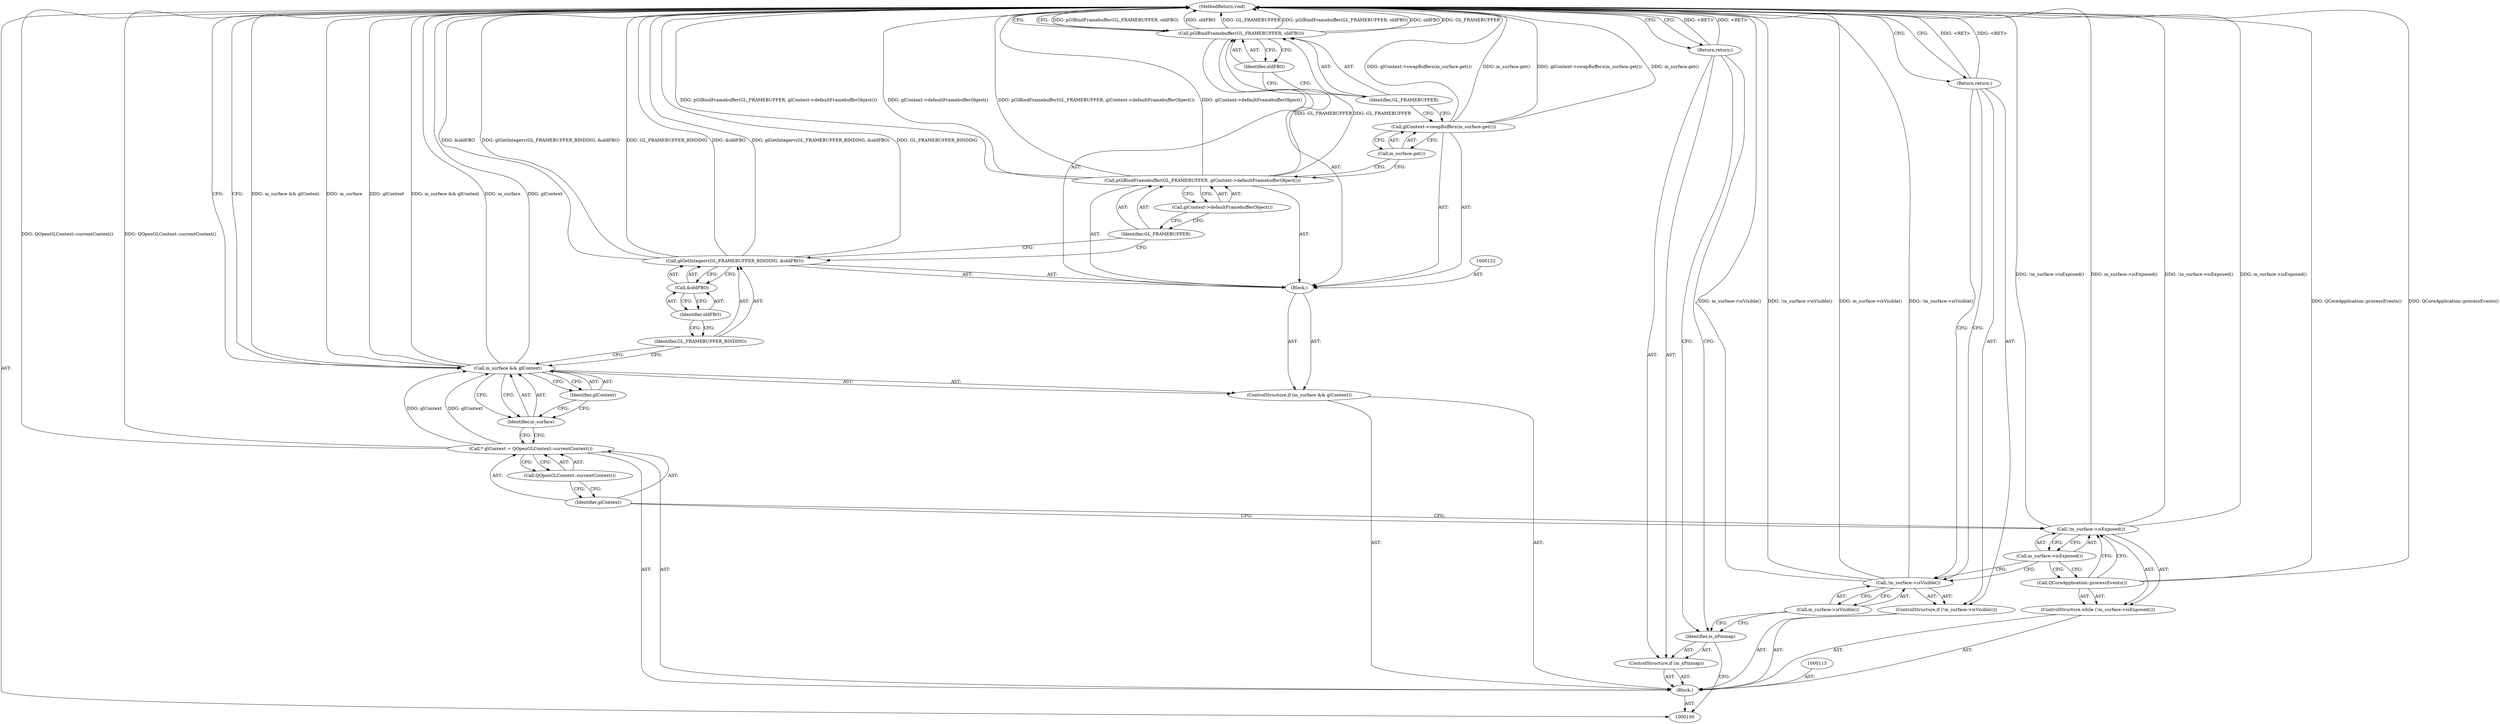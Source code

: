 digraph "1_Chrome_4da7eefcaad044a6f919947a2a0e3d4fed87834c_6" {
"1000135" [label="(MethodReturn,void)"];
"1000112" [label="(Call,QCoreApplication::processEvents())"];
"1000114" [label="(Call,* glContext = QOpenGLContext::currentContext())"];
"1000115" [label="(Identifier,glContext)"];
"1000116" [label="(Call,QOpenGLContext::currentContext())"];
"1000118" [label="(Call,m_surface && glContext)"];
"1000119" [label="(Identifier,m_surface)"];
"1000120" [label="(Identifier,glContext)"];
"1000117" [label="(ControlStructure,if (m_surface && glContext))"];
"1000121" [label="(Block,)"];
"1000123" [label="(Call,glGetIntegerv(GL_FRAMEBUFFER_BINDING, &oldFBO))"];
"1000124" [label="(Identifier,GL_FRAMEBUFFER_BINDING)"];
"1000125" [label="(Call,&oldFBO)"];
"1000126" [label="(Identifier,oldFBO)"];
"1000127" [label="(Call,pGlBindFramebuffer(GL_FRAMEBUFFER, glContext->defaultFramebufferObject()))"];
"1000128" [label="(Identifier,GL_FRAMEBUFFER)"];
"1000129" [label="(Call,glContext->defaultFramebufferObject())"];
"1000130" [label="(Call,glContext->swapBuffers(m_surface.get()))"];
"1000131" [label="(Call,m_surface.get())"];
"1000132" [label="(Call,pGlBindFramebuffer(GL_FRAMEBUFFER, oldFBO))"];
"1000133" [label="(Identifier,GL_FRAMEBUFFER)"];
"1000134" [label="(Identifier,oldFBO)"];
"1000101" [label="(Block,)"];
"1000103" [label="(Identifier,m_xPixmap)"];
"1000102" [label="(ControlStructure,if (m_xPixmap))"];
"1000104" [label="(Return,return;)"];
"1000106" [label="(Call,!m_surface->isVisible())"];
"1000107" [label="(Call,m_surface->isVisible())"];
"1000105" [label="(ControlStructure,if (!m_surface->isVisible()))"];
"1000108" [label="(Return,return;)"];
"1000110" [label="(Call,!m_surface->isExposed())"];
"1000111" [label="(Call,m_surface->isExposed())"];
"1000109" [label="(ControlStructure,while (!m_surface->isExposed()))"];
"1000135" -> "1000100"  [label="AST: "];
"1000135" -> "1000104"  [label="CFG: "];
"1000135" -> "1000108"  [label="CFG: "];
"1000135" -> "1000132"  [label="CFG: "];
"1000135" -> "1000118"  [label="CFG: "];
"1000108" -> "1000135"  [label="DDG: <RET>"];
"1000130" -> "1000135"  [label="DDG: glContext->swapBuffers(m_surface.get())"];
"1000130" -> "1000135"  [label="DDG: m_surface.get()"];
"1000123" -> "1000135"  [label="DDG: &oldFBO"];
"1000123" -> "1000135"  [label="DDG: glGetIntegerv(GL_FRAMEBUFFER_BINDING, &oldFBO)"];
"1000123" -> "1000135"  [label="DDG: GL_FRAMEBUFFER_BINDING"];
"1000106" -> "1000135"  [label="DDG: m_surface->isVisible()"];
"1000106" -> "1000135"  [label="DDG: !m_surface->isVisible()"];
"1000127" -> "1000135"  [label="DDG: pGlBindFramebuffer(GL_FRAMEBUFFER, glContext->defaultFramebufferObject())"];
"1000127" -> "1000135"  [label="DDG: glContext->defaultFramebufferObject()"];
"1000118" -> "1000135"  [label="DDG: m_surface && glContext"];
"1000118" -> "1000135"  [label="DDG: m_surface"];
"1000118" -> "1000135"  [label="DDG: glContext"];
"1000132" -> "1000135"  [label="DDG: pGlBindFramebuffer(GL_FRAMEBUFFER, oldFBO)"];
"1000132" -> "1000135"  [label="DDG: oldFBO"];
"1000132" -> "1000135"  [label="DDG: GL_FRAMEBUFFER"];
"1000112" -> "1000135"  [label="DDG: QCoreApplication::processEvents()"];
"1000110" -> "1000135"  [label="DDG: !m_surface->isExposed()"];
"1000110" -> "1000135"  [label="DDG: m_surface->isExposed()"];
"1000114" -> "1000135"  [label="DDG: QOpenGLContext::currentContext()"];
"1000104" -> "1000135"  [label="DDG: <RET>"];
"1000112" -> "1000109"  [label="AST: "];
"1000112" -> "1000110"  [label="CFG: "];
"1000111" -> "1000112"  [label="CFG: "];
"1000112" -> "1000135"  [label="DDG: QCoreApplication::processEvents()"];
"1000114" -> "1000101"  [label="AST: "];
"1000114" -> "1000116"  [label="CFG: "];
"1000115" -> "1000114"  [label="AST: "];
"1000116" -> "1000114"  [label="AST: "];
"1000119" -> "1000114"  [label="CFG: "];
"1000114" -> "1000135"  [label="DDG: QOpenGLContext::currentContext()"];
"1000114" -> "1000118"  [label="DDG: glContext"];
"1000115" -> "1000114"  [label="AST: "];
"1000115" -> "1000110"  [label="CFG: "];
"1000116" -> "1000115"  [label="CFG: "];
"1000116" -> "1000114"  [label="AST: "];
"1000116" -> "1000115"  [label="CFG: "];
"1000114" -> "1000116"  [label="CFG: "];
"1000118" -> "1000117"  [label="AST: "];
"1000118" -> "1000119"  [label="CFG: "];
"1000118" -> "1000120"  [label="CFG: "];
"1000119" -> "1000118"  [label="AST: "];
"1000120" -> "1000118"  [label="AST: "];
"1000124" -> "1000118"  [label="CFG: "];
"1000135" -> "1000118"  [label="CFG: "];
"1000118" -> "1000135"  [label="DDG: m_surface && glContext"];
"1000118" -> "1000135"  [label="DDG: m_surface"];
"1000118" -> "1000135"  [label="DDG: glContext"];
"1000114" -> "1000118"  [label="DDG: glContext"];
"1000119" -> "1000118"  [label="AST: "];
"1000119" -> "1000114"  [label="CFG: "];
"1000120" -> "1000119"  [label="CFG: "];
"1000118" -> "1000119"  [label="CFG: "];
"1000120" -> "1000118"  [label="AST: "];
"1000120" -> "1000119"  [label="CFG: "];
"1000118" -> "1000120"  [label="CFG: "];
"1000117" -> "1000101"  [label="AST: "];
"1000118" -> "1000117"  [label="AST: "];
"1000121" -> "1000117"  [label="AST: "];
"1000121" -> "1000117"  [label="AST: "];
"1000122" -> "1000121"  [label="AST: "];
"1000123" -> "1000121"  [label="AST: "];
"1000127" -> "1000121"  [label="AST: "];
"1000130" -> "1000121"  [label="AST: "];
"1000132" -> "1000121"  [label="AST: "];
"1000123" -> "1000121"  [label="AST: "];
"1000123" -> "1000125"  [label="CFG: "];
"1000124" -> "1000123"  [label="AST: "];
"1000125" -> "1000123"  [label="AST: "];
"1000128" -> "1000123"  [label="CFG: "];
"1000123" -> "1000135"  [label="DDG: &oldFBO"];
"1000123" -> "1000135"  [label="DDG: glGetIntegerv(GL_FRAMEBUFFER_BINDING, &oldFBO)"];
"1000123" -> "1000135"  [label="DDG: GL_FRAMEBUFFER_BINDING"];
"1000124" -> "1000123"  [label="AST: "];
"1000124" -> "1000118"  [label="CFG: "];
"1000126" -> "1000124"  [label="CFG: "];
"1000125" -> "1000123"  [label="AST: "];
"1000125" -> "1000126"  [label="CFG: "];
"1000126" -> "1000125"  [label="AST: "];
"1000123" -> "1000125"  [label="CFG: "];
"1000126" -> "1000125"  [label="AST: "];
"1000126" -> "1000124"  [label="CFG: "];
"1000125" -> "1000126"  [label="CFG: "];
"1000127" -> "1000121"  [label="AST: "];
"1000127" -> "1000129"  [label="CFG: "];
"1000128" -> "1000127"  [label="AST: "];
"1000129" -> "1000127"  [label="AST: "];
"1000131" -> "1000127"  [label="CFG: "];
"1000127" -> "1000135"  [label="DDG: pGlBindFramebuffer(GL_FRAMEBUFFER, glContext->defaultFramebufferObject())"];
"1000127" -> "1000135"  [label="DDG: glContext->defaultFramebufferObject()"];
"1000127" -> "1000132"  [label="DDG: GL_FRAMEBUFFER"];
"1000128" -> "1000127"  [label="AST: "];
"1000128" -> "1000123"  [label="CFG: "];
"1000129" -> "1000128"  [label="CFG: "];
"1000129" -> "1000127"  [label="AST: "];
"1000129" -> "1000128"  [label="CFG: "];
"1000127" -> "1000129"  [label="CFG: "];
"1000130" -> "1000121"  [label="AST: "];
"1000130" -> "1000131"  [label="CFG: "];
"1000131" -> "1000130"  [label="AST: "];
"1000133" -> "1000130"  [label="CFG: "];
"1000130" -> "1000135"  [label="DDG: glContext->swapBuffers(m_surface.get())"];
"1000130" -> "1000135"  [label="DDG: m_surface.get()"];
"1000131" -> "1000130"  [label="AST: "];
"1000131" -> "1000127"  [label="CFG: "];
"1000130" -> "1000131"  [label="CFG: "];
"1000132" -> "1000121"  [label="AST: "];
"1000132" -> "1000134"  [label="CFG: "];
"1000133" -> "1000132"  [label="AST: "];
"1000134" -> "1000132"  [label="AST: "];
"1000135" -> "1000132"  [label="CFG: "];
"1000132" -> "1000135"  [label="DDG: pGlBindFramebuffer(GL_FRAMEBUFFER, oldFBO)"];
"1000132" -> "1000135"  [label="DDG: oldFBO"];
"1000132" -> "1000135"  [label="DDG: GL_FRAMEBUFFER"];
"1000127" -> "1000132"  [label="DDG: GL_FRAMEBUFFER"];
"1000133" -> "1000132"  [label="AST: "];
"1000133" -> "1000130"  [label="CFG: "];
"1000134" -> "1000133"  [label="CFG: "];
"1000134" -> "1000132"  [label="AST: "];
"1000134" -> "1000133"  [label="CFG: "];
"1000132" -> "1000134"  [label="CFG: "];
"1000101" -> "1000100"  [label="AST: "];
"1000102" -> "1000101"  [label="AST: "];
"1000105" -> "1000101"  [label="AST: "];
"1000109" -> "1000101"  [label="AST: "];
"1000113" -> "1000101"  [label="AST: "];
"1000114" -> "1000101"  [label="AST: "];
"1000117" -> "1000101"  [label="AST: "];
"1000103" -> "1000102"  [label="AST: "];
"1000103" -> "1000100"  [label="CFG: "];
"1000104" -> "1000103"  [label="CFG: "];
"1000107" -> "1000103"  [label="CFG: "];
"1000102" -> "1000101"  [label="AST: "];
"1000103" -> "1000102"  [label="AST: "];
"1000104" -> "1000102"  [label="AST: "];
"1000104" -> "1000102"  [label="AST: "];
"1000104" -> "1000103"  [label="CFG: "];
"1000135" -> "1000104"  [label="CFG: "];
"1000104" -> "1000135"  [label="DDG: <RET>"];
"1000106" -> "1000105"  [label="AST: "];
"1000106" -> "1000107"  [label="CFG: "];
"1000107" -> "1000106"  [label="AST: "];
"1000108" -> "1000106"  [label="CFG: "];
"1000111" -> "1000106"  [label="CFG: "];
"1000106" -> "1000135"  [label="DDG: m_surface->isVisible()"];
"1000106" -> "1000135"  [label="DDG: !m_surface->isVisible()"];
"1000107" -> "1000106"  [label="AST: "];
"1000107" -> "1000103"  [label="CFG: "];
"1000106" -> "1000107"  [label="CFG: "];
"1000105" -> "1000101"  [label="AST: "];
"1000106" -> "1000105"  [label="AST: "];
"1000108" -> "1000105"  [label="AST: "];
"1000108" -> "1000105"  [label="AST: "];
"1000108" -> "1000106"  [label="CFG: "];
"1000135" -> "1000108"  [label="CFG: "];
"1000108" -> "1000135"  [label="DDG: <RET>"];
"1000110" -> "1000109"  [label="AST: "];
"1000110" -> "1000111"  [label="CFG: "];
"1000111" -> "1000110"  [label="AST: "];
"1000112" -> "1000110"  [label="CFG: "];
"1000115" -> "1000110"  [label="CFG: "];
"1000110" -> "1000135"  [label="DDG: !m_surface->isExposed()"];
"1000110" -> "1000135"  [label="DDG: m_surface->isExposed()"];
"1000111" -> "1000110"  [label="AST: "];
"1000111" -> "1000112"  [label="CFG: "];
"1000111" -> "1000106"  [label="CFG: "];
"1000110" -> "1000111"  [label="CFG: "];
"1000109" -> "1000101"  [label="AST: "];
"1000110" -> "1000109"  [label="AST: "];
"1000112" -> "1000109"  [label="AST: "];
}
